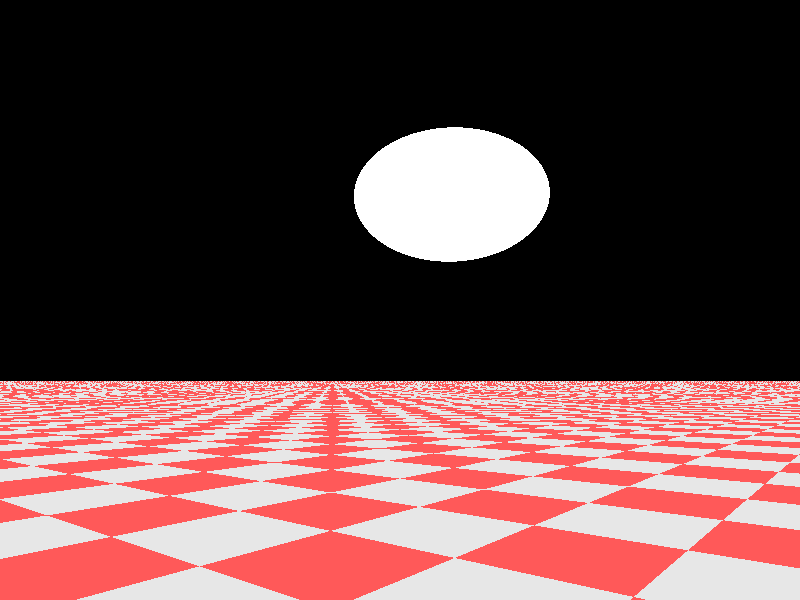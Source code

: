 // Persistence Of Vision raytracer version 3.5 sample file.
// File by Dan Farmer
// Wine glass and chessboard
// Updated October, 1996
// Updated January, 1998  DCB

global_settings { assumed_gamma 1.0 number_of_waves 3 max_trace_level 5 }

#include "colors.inc"
#include "shapes.inc"
#include "textures.inc"
//#include "glass.inc"
#include "metals.inc"

camera {
   location <50.0, 5.0, -75.0>
   direction z
   up y
   right x*4/3
   look_at <-10.0, 18.0, 0.0>
}

light_source { <10.0, 50.0, 35.0> colour White }
light_source { <-35.0, 30.0, -150.0> colour White }


#declare I_Glass1 =                  // Use with Liquid
   interior{
      ior 1.45
      caustics 2
      fade_distance 40                   // only for this scene
      fade_power 1
   }


//#declare Wine = color red 1.0 filter 0.85;
#declare Wine = rgb 1.0 filter 0.85;

#declare Liquid = finish { reflection 0.95 }


#declare Wine2 =
union {
   sphere { 2*y, 1
      texture {
         finish { Liquid }
         pigment { Wine }
      }
   }
   scale <14.9, 9.5, 14.9>
   translate 14.0*y
   interior { I_Glass1}
}

object { Wine2 }

/* Ground plane */
plane {
   y, 0.0
   texture {
      pigment {
         checker color red 1.0 green 0.1 blue 0.1
                 color red 0.8 green 0.8 blue 0.8
         scale 5
      }
   }
/*   texture {
      pigment { RichBlue }
      normal {
         quilted 0.45
         control0 1 control1 1
         scale <0.45, 1, 0.45>
      }
   }
*/
}

